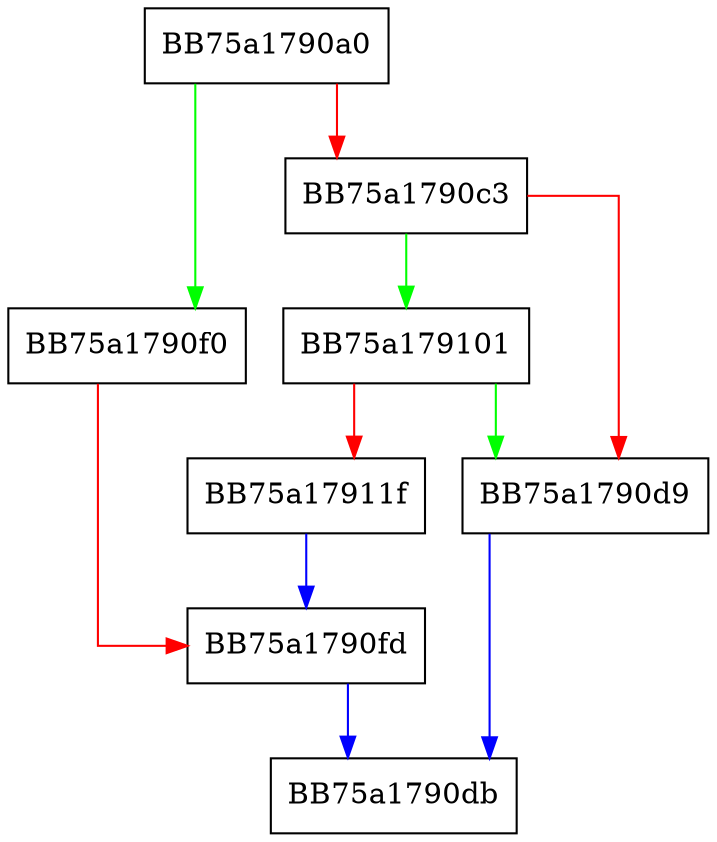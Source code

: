 digraph initByRef {
  node [shape="box"];
  graph [splines=ortho];
  BB75a1790a0 -> BB75a1790f0 [color="green"];
  BB75a1790a0 -> BB75a1790c3 [color="red"];
  BB75a1790c3 -> BB75a179101 [color="green"];
  BB75a1790c3 -> BB75a1790d9 [color="red"];
  BB75a1790d9 -> BB75a1790db [color="blue"];
  BB75a1790f0 -> BB75a1790fd [color="red"];
  BB75a1790fd -> BB75a1790db [color="blue"];
  BB75a179101 -> BB75a1790d9 [color="green"];
  BB75a179101 -> BB75a17911f [color="red"];
  BB75a17911f -> BB75a1790fd [color="blue"];
}
